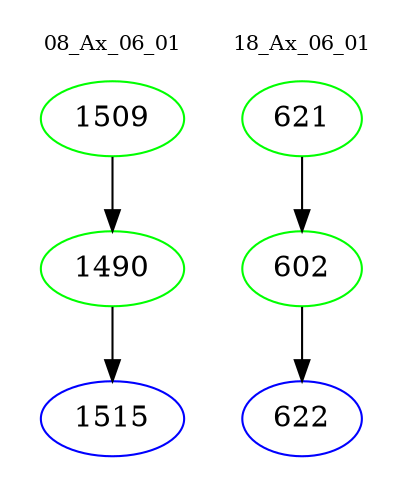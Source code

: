 digraph{
subgraph cluster_0 {
color = white
label = "08_Ax_06_01";
fontsize=10;
T0_1509 [label="1509", color="green"]
T0_1509 -> T0_1490 [color="black"]
T0_1490 [label="1490", color="green"]
T0_1490 -> T0_1515 [color="black"]
T0_1515 [label="1515", color="blue"]
}
subgraph cluster_1 {
color = white
label = "18_Ax_06_01";
fontsize=10;
T1_621 [label="621", color="green"]
T1_621 -> T1_602 [color="black"]
T1_602 [label="602", color="green"]
T1_602 -> T1_622 [color="black"]
T1_622 [label="622", color="blue"]
}
}

